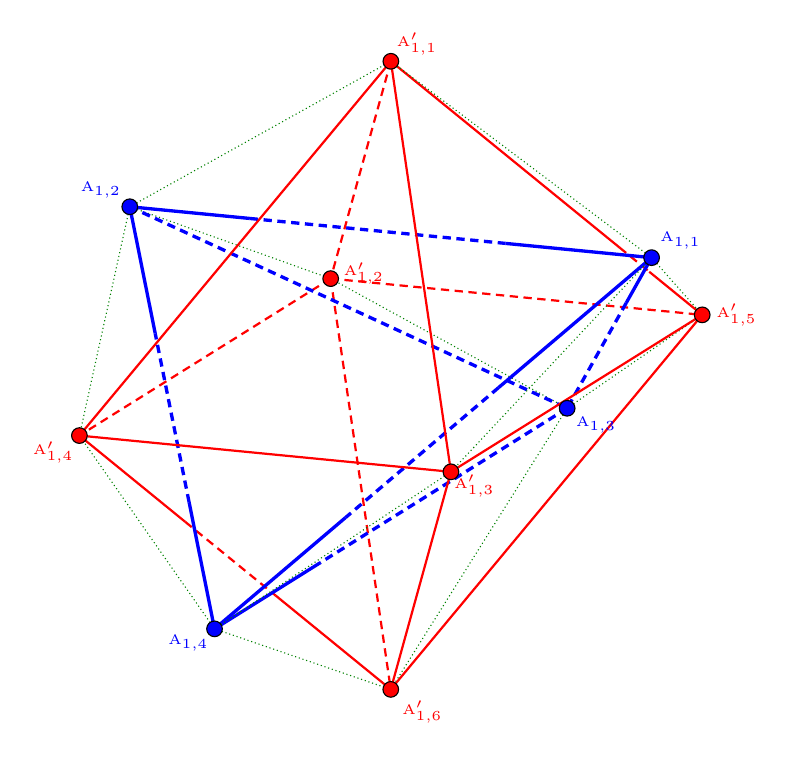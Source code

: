 \begin{tikzpicture}[
	rotate around y=77, % free to adjust to rotate the Adash octahedron around its local "z" axis
	rotate around z=-44.254, % -arctan(y/z) where y and z are the corresponding components of {(Adash6) - (Adash1)}
	rotate around y=90,
	rotate around x=90, % this and the next rotate TikZ's axes into our conventional view (z axis pointing upwards, x and y coming towards viewer)
	scale = 5.0,
	]
%	\draw[->] (0,0,0)--++(1,0,0) node[right]{$x$};
%	\draw[->] (0,0,0)--++(0,1,0) node[above]{$y$};
%	\draw[->] (0,0,0)--++(0,0,1) node[below left]{$z$};
	% A
	%% Coord def
	\coordinate (A1) at (0, 0, 0);
	\coordinate (A2) at (1.493, 0, 0);
	\coordinate (A3) at (0.746, 1.042, 0);
	\coordinate (A4) at (0.746, -0.027, 1.042);	
	% Adash
	%% Coord def
	\coordinate (Adash1) at (0.746, -0.303, -0.311);
	\coordinate (Adash2) at (1.278,  0.635, -0.111);
	\coordinate (Adash3) at (0.215, -0.127,  0.631);
	\coordinate (Adash4) at (1.278, -0.127,  0.631);
	\coordinate (Adash5) at (0.215,  0.635, -0.111);
	\coordinate (Adash6) at (0.746,  0.81,  0.832);
	%% Draw lines
	% A2 -- Adash1
	\draw[Green, thin, densely dotted] (A2) -- (Adash1);
	% A2 -- Adash2
	\draw[Green, thin, densely dotted] (A2) -- (Adash2);
	% A2 -- Adash4
	\draw[Green, thin, densely dotted] (A2) -- (Adash4);
	% A3 -- Adash2
	\draw[Green, thin, densely dotted] (A3) -- (Adash2);
	% A3 -- Adash5
	\draw[Green, thin, densely dotted] (A3) -- (Adash5);
	% A3 -- Adash6
	\draw[Green, thin, densely dotted] (A3) -- (Adash6);
	% Adash4 -- Adash6
	\draw[red, thick] (Adash4) -- ($(Adash4)!0.34!(Adash6)$);
	\draw[red, thick, densely dashed] ($(Adash4)!0.34!(Adash6)$) -- ($(Adash4)!0.63!(Adash6)$);
	\draw[red, thick] ($(Adash4)!0.63!(Adash6)$) -- (Adash6);
	% Adash2 -- Adash6
	\draw[red, thick, densely dashed] (Adash2) -- (Adash6);
	% Adash2 -- Adash5
	\draw[red, thick, densely dashed] (Adash2) -- (Adash5);
	% Adash1 -- Adash2
	\draw[red, thick, densely dashed] (Adash1) -- (Adash2);
	% Adash1 -- Adash5
	\draw[red, thick] (Adash1) -- ($(Adash1)!0.735!(Adash5)$);
	\draw[red, thick, densely dashed] ($(Adash1)!0.735!(Adash5)$) -- ($(Adash1)!0.83!(Adash5)$);
	\draw[red, thick] ($(Adash1)!0.83!(Adash5)$) -- (Adash5);
	% Adash2 -- Adash4
	\draw[red, thick, densely dashed] (Adash2) -- (Adash4);
	% A2 -- A1
	\draw[Blue, very thick] (A2) -- ($(A2)!0.23!(A1)$);
	\draw[Blue, very thick, densely dashed] ($(A2)!0.23!(A1)$) -- ($(A2)!0.72!(A1)$);
	\draw[Blue, very thick] ($(A2)!0.72!(A1)$) -- (A1);
	% A1 -- A4
	\draw[Blue, very thick] (A1) -- ($(A1)!0.35!(A4)$);
	\draw[Blue, very thick, densely dashed] ($(A1)!0.35!(A4)$) -- ($(A1)!0.70!(A4)$);
	\draw[Blue, very thick] ($(A1)!0.70!(A4)$) -- (A4);
	% A2 -- A3
	\draw[Blue, very thick, densely dashed] (A2) -- (A3);
	% A3 -- A4
	\draw[Blue, very thick, densely dashed] (A3) -- ($(A3)!0.70!(A4)$);
	\draw[Blue, very thick] ($(A3)!0.70!(A4)$) -- (A4);
	% A4 -- A2
	\draw[Blue, very thick] (A4) -- ($(A4)!0.3!(A2)$);
	\draw[Blue, very thick, densely dashed] ($(A4)!0.3!(A2)$) -- ($(A4)!0.70!(A2)$);
	\draw[Blue, very thick] ($(A4)!0.70!(A2)$) -- (A2);
	% A1 -- A3
	\draw[Blue, very thick] (A1) -- ($(A1)!0.3!(A3)$);
	\draw[Blue, very thick, densely dashed] ($(A1)!0.3!(A3)$) -- (A3);
	% Adash1 -- Adash4
	\draw[red, thick] (Adash1) -- (Adash4);
	% Adash5 -- Adash6
	\draw[red, thick] (Adash5) -- (Adash6);
	% Adash5 -- Adash3
	\draw[red, thick] (Adash5) -- (Adash3);
	% Adash3 -- Adash6
	\draw[red, thick] (Adash3) -- (Adash6);
	% Adash4 -- Adash3
	\draw[red, thick] (Adash4) -- (Adash3);
	% Adash3 -- Adash1
	\draw[red, thick] (Adash3) -- (Adash1);
	% A1 -- Adash1
	\draw[Green, thin, densely dotted] (A1) -- (Adash1);
	% A1 -- Adash3
	\draw[Green, thin, densely dotted] (A1) -- (Adash3);
	% A1 -- Adash5
	\draw[Green, thin, densely dotted] (A1) -- (Adash5);
	% A4 -- Adash3
	\draw[Green, thin, densely dotted] (A4) -- (Adash3);
	% A4 -- Adash4
	\draw[Green, thin, densely dotted] (A4) -- (Adash4);
	% A4 -- Adash6
	\draw[Green, thin, densely dotted] (A4) -- (Adash6);
	%% Plot states
	\foreach \astate in {A1, A2, A3, A4} \node at (\astate)[circle, fill = Blue, draw = black, inner sep=2pt]{};
	\foreach \adashstate in {Adash1, Adash2, Adash3, Adash4, Adash5, Adash6} \node at (\adashstate)[circle, fill = red, draw = black, inner sep=2pt]{};
	%% Label states
	\node[anchor = south west, Blue, inner sep = 3pt] (A1label) at (A1) {\tiny $\mathrm{A}_{1,1}$};
	\node[anchor = south east, Blue, inner sep = 3pt] (A2label) at (A2) {\tiny $\mathrm{A}_{1,2}$};
	\node[anchor = north west, Blue, inner sep = 3pt] (A3label) at (A3) {\tiny $\mathrm{A}_{1,3}$};
	\node[anchor = north east, Blue, inner sep = 2pt] (A4label) at (A4) {\tiny $\mathrm{A}_{1,4}$};
	\node[anchor = south west, inner sep = 2pt, red] (Adash1label) at (Adash1) {\tiny $\mathrm{A}'_{1,1}$};
	\node[anchor = south west, inner sep = 2pt, red] (Adash2label) at ($(Adash2)+(-0.02,0.02,0.02)$) {\tiny $\mathrm{A}'_{1,2}$};
	\node[anchor = north west, inner sep = 1pt, red] (Adash3label) at (Adash3) {\tiny $\mathrm{A}'_{1,3}$};
	\node[anchor = north east, red, inner sep = 2pt] (Adash4label) at (Adash4) {\tiny $\mathrm{A}'_{1,4}$};
	\node[anchor = west, inner sep = 5pt, red] (Adash5label) at (Adash5) {\tiny $\mathrm{A}'_{1,5}$};
	\node[anchor = north west, inner sep = 4pt, red] (Adash6label) at (Adash6) {\tiny $\mathrm{A}'_{1,6}$};
\end{tikzpicture}